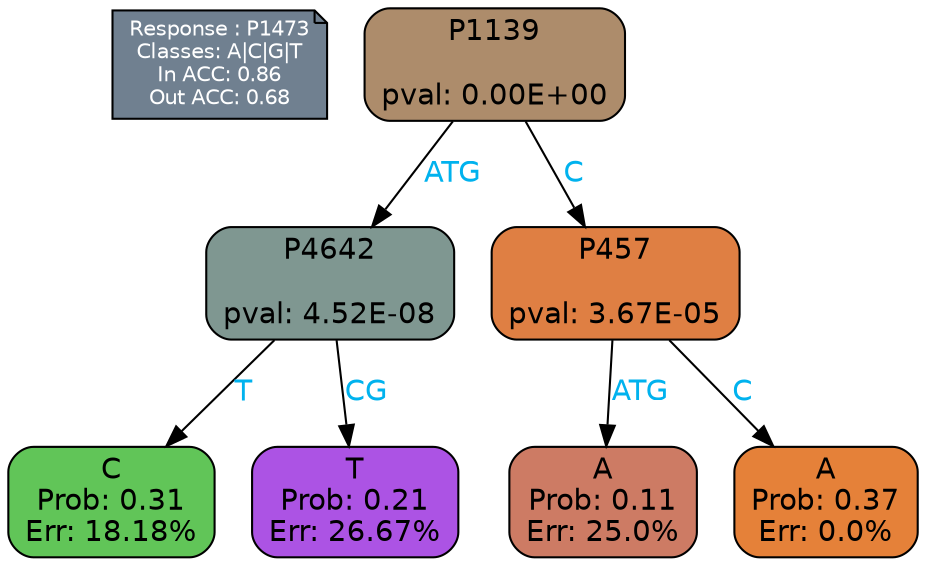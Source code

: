 digraph Tree {
node [shape=box, style="filled, rounded", color="black", fontname=helvetica] ;
graph [ranksep=equally, splines=polylines, bgcolor=transparent, dpi=600] ;
edge [fontname=helvetica] ;
LEGEND [label="Response : P1473
Classes: A|C|G|T
In ACC: 0.86
Out ACC: 0.68
",shape=note,align=left,style=filled,fillcolor="slategray",fontcolor="white",fontsize=10];1 [label="P1139

pval: 0.00E+00", fillcolor="#ad8c6b"] ;
2 [label="P4642

pval: 4.52E-08", fillcolor="#7f9791"] ;
3 [label="C
Prob: 0.31
Err: 18.18%", fillcolor="#61c558"] ;
4 [label="T
Prob: 0.21
Err: 26.67%", fillcolor="#ac53e4"] ;
5 [label="P457

pval: 3.67E-05", fillcolor="#df7f43"] ;
6 [label="A
Prob: 0.11
Err: 25.0%", fillcolor="#cd7b64"] ;
7 [label="A
Prob: 0.37
Err: 0.0%", fillcolor="#e58139"] ;
1 -> 2 [label="ATG",fontcolor=deepskyblue2] ;
1 -> 5 [label="C",fontcolor=deepskyblue2] ;
2 -> 3 [label="T",fontcolor=deepskyblue2] ;
2 -> 4 [label="CG",fontcolor=deepskyblue2] ;
5 -> 6 [label="ATG",fontcolor=deepskyblue2] ;
5 -> 7 [label="C",fontcolor=deepskyblue2] ;
{rank = same; 3;4;6;7;}{rank = same; LEGEND;1;}}